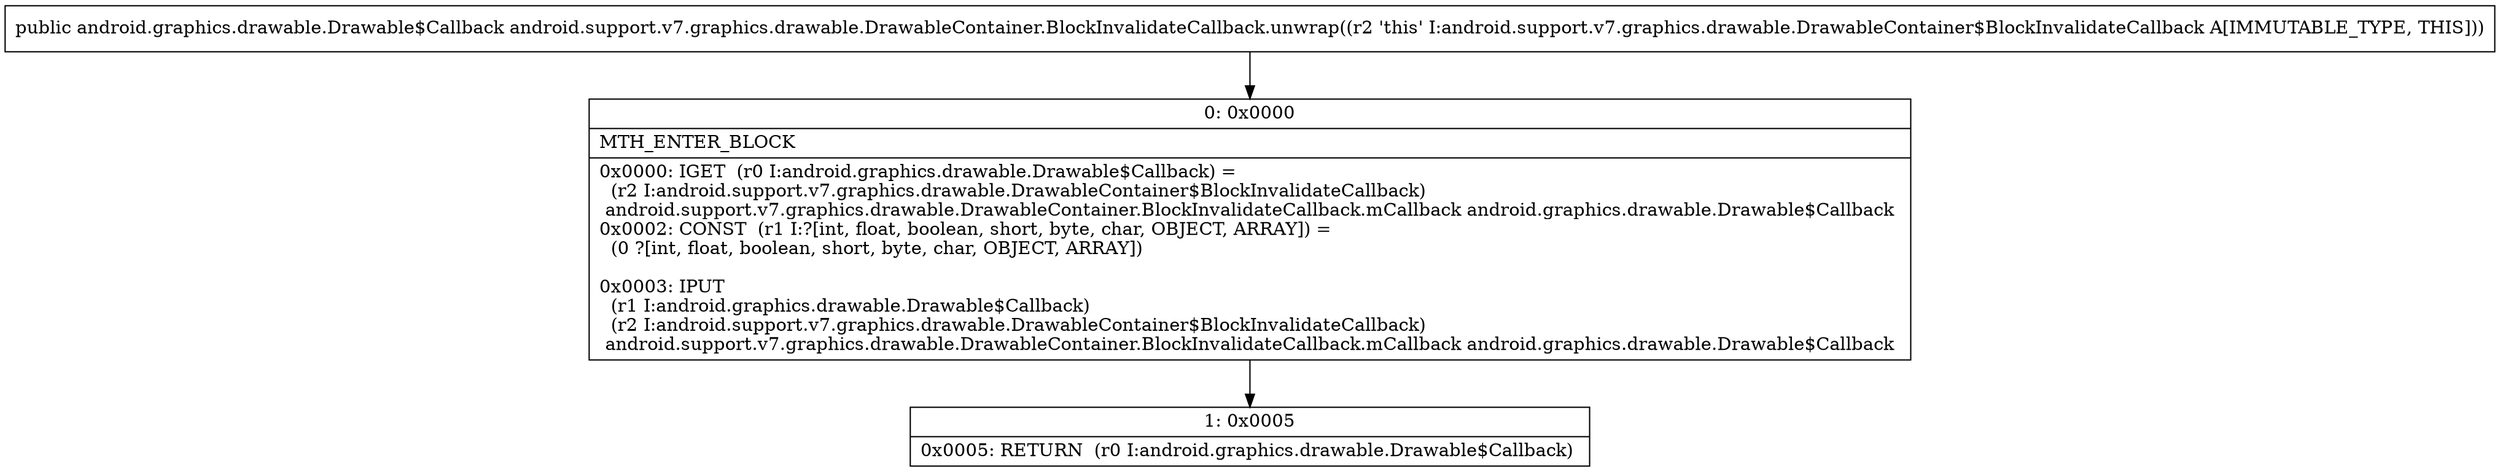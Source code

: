 digraph "CFG forandroid.support.v7.graphics.drawable.DrawableContainer.BlockInvalidateCallback.unwrap()Landroid\/graphics\/drawable\/Drawable$Callback;" {
Node_0 [shape=record,label="{0\:\ 0x0000|MTH_ENTER_BLOCK\l|0x0000: IGET  (r0 I:android.graphics.drawable.Drawable$Callback) = \l  (r2 I:android.support.v7.graphics.drawable.DrawableContainer$BlockInvalidateCallback)\l android.support.v7.graphics.drawable.DrawableContainer.BlockInvalidateCallback.mCallback android.graphics.drawable.Drawable$Callback \l0x0002: CONST  (r1 I:?[int, float, boolean, short, byte, char, OBJECT, ARRAY]) = \l  (0 ?[int, float, boolean, short, byte, char, OBJECT, ARRAY])\l \l0x0003: IPUT  \l  (r1 I:android.graphics.drawable.Drawable$Callback)\l  (r2 I:android.support.v7.graphics.drawable.DrawableContainer$BlockInvalidateCallback)\l android.support.v7.graphics.drawable.DrawableContainer.BlockInvalidateCallback.mCallback android.graphics.drawable.Drawable$Callback \l}"];
Node_1 [shape=record,label="{1\:\ 0x0005|0x0005: RETURN  (r0 I:android.graphics.drawable.Drawable$Callback) \l}"];
MethodNode[shape=record,label="{public android.graphics.drawable.Drawable$Callback android.support.v7.graphics.drawable.DrawableContainer.BlockInvalidateCallback.unwrap((r2 'this' I:android.support.v7.graphics.drawable.DrawableContainer$BlockInvalidateCallback A[IMMUTABLE_TYPE, THIS])) }"];
MethodNode -> Node_0;
Node_0 -> Node_1;
}

